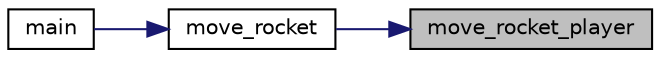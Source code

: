 digraph "move_rocket_player"
{
 // LATEX_PDF_SIZE
  edge [fontname="Helvetica",fontsize="10",labelfontname="Helvetica",labelfontsize="10"];
  node [fontname="Helvetica",fontsize="10",shape=record];
  rankdir="RL";
  Node1 [label="move_rocket_player",height=0.2,width=0.4,color="black", fillcolor="grey75", style="filled", fontcolor="black",tooltip="Function that move the rocket of the player."];
  Node1 -> Node2 [dir="back",color="midnightblue",fontsize="10",style="solid",fontname="Helvetica"];
  Node2 [label="move_rocket",height=0.2,width=0.4,color="black", fillcolor="white", style="filled",URL="$rocket__controller_8h.html#af80d6005017c5a32c5416e2fa24eae32",tooltip="Function that manage the movement of the rocket and draw it."];
  Node2 -> Node3 [dir="back",color="midnightblue",fontsize="10",style="solid",fontname="Helvetica"];
  Node3 [label="main",height=0.2,width=0.4,color="black", fillcolor="white", style="filled",URL="$main_8c.html#abf9e6b7e6f15df4b525a2e7705ba3089",tooltip="Main function of the project contain the game loop."];
}
